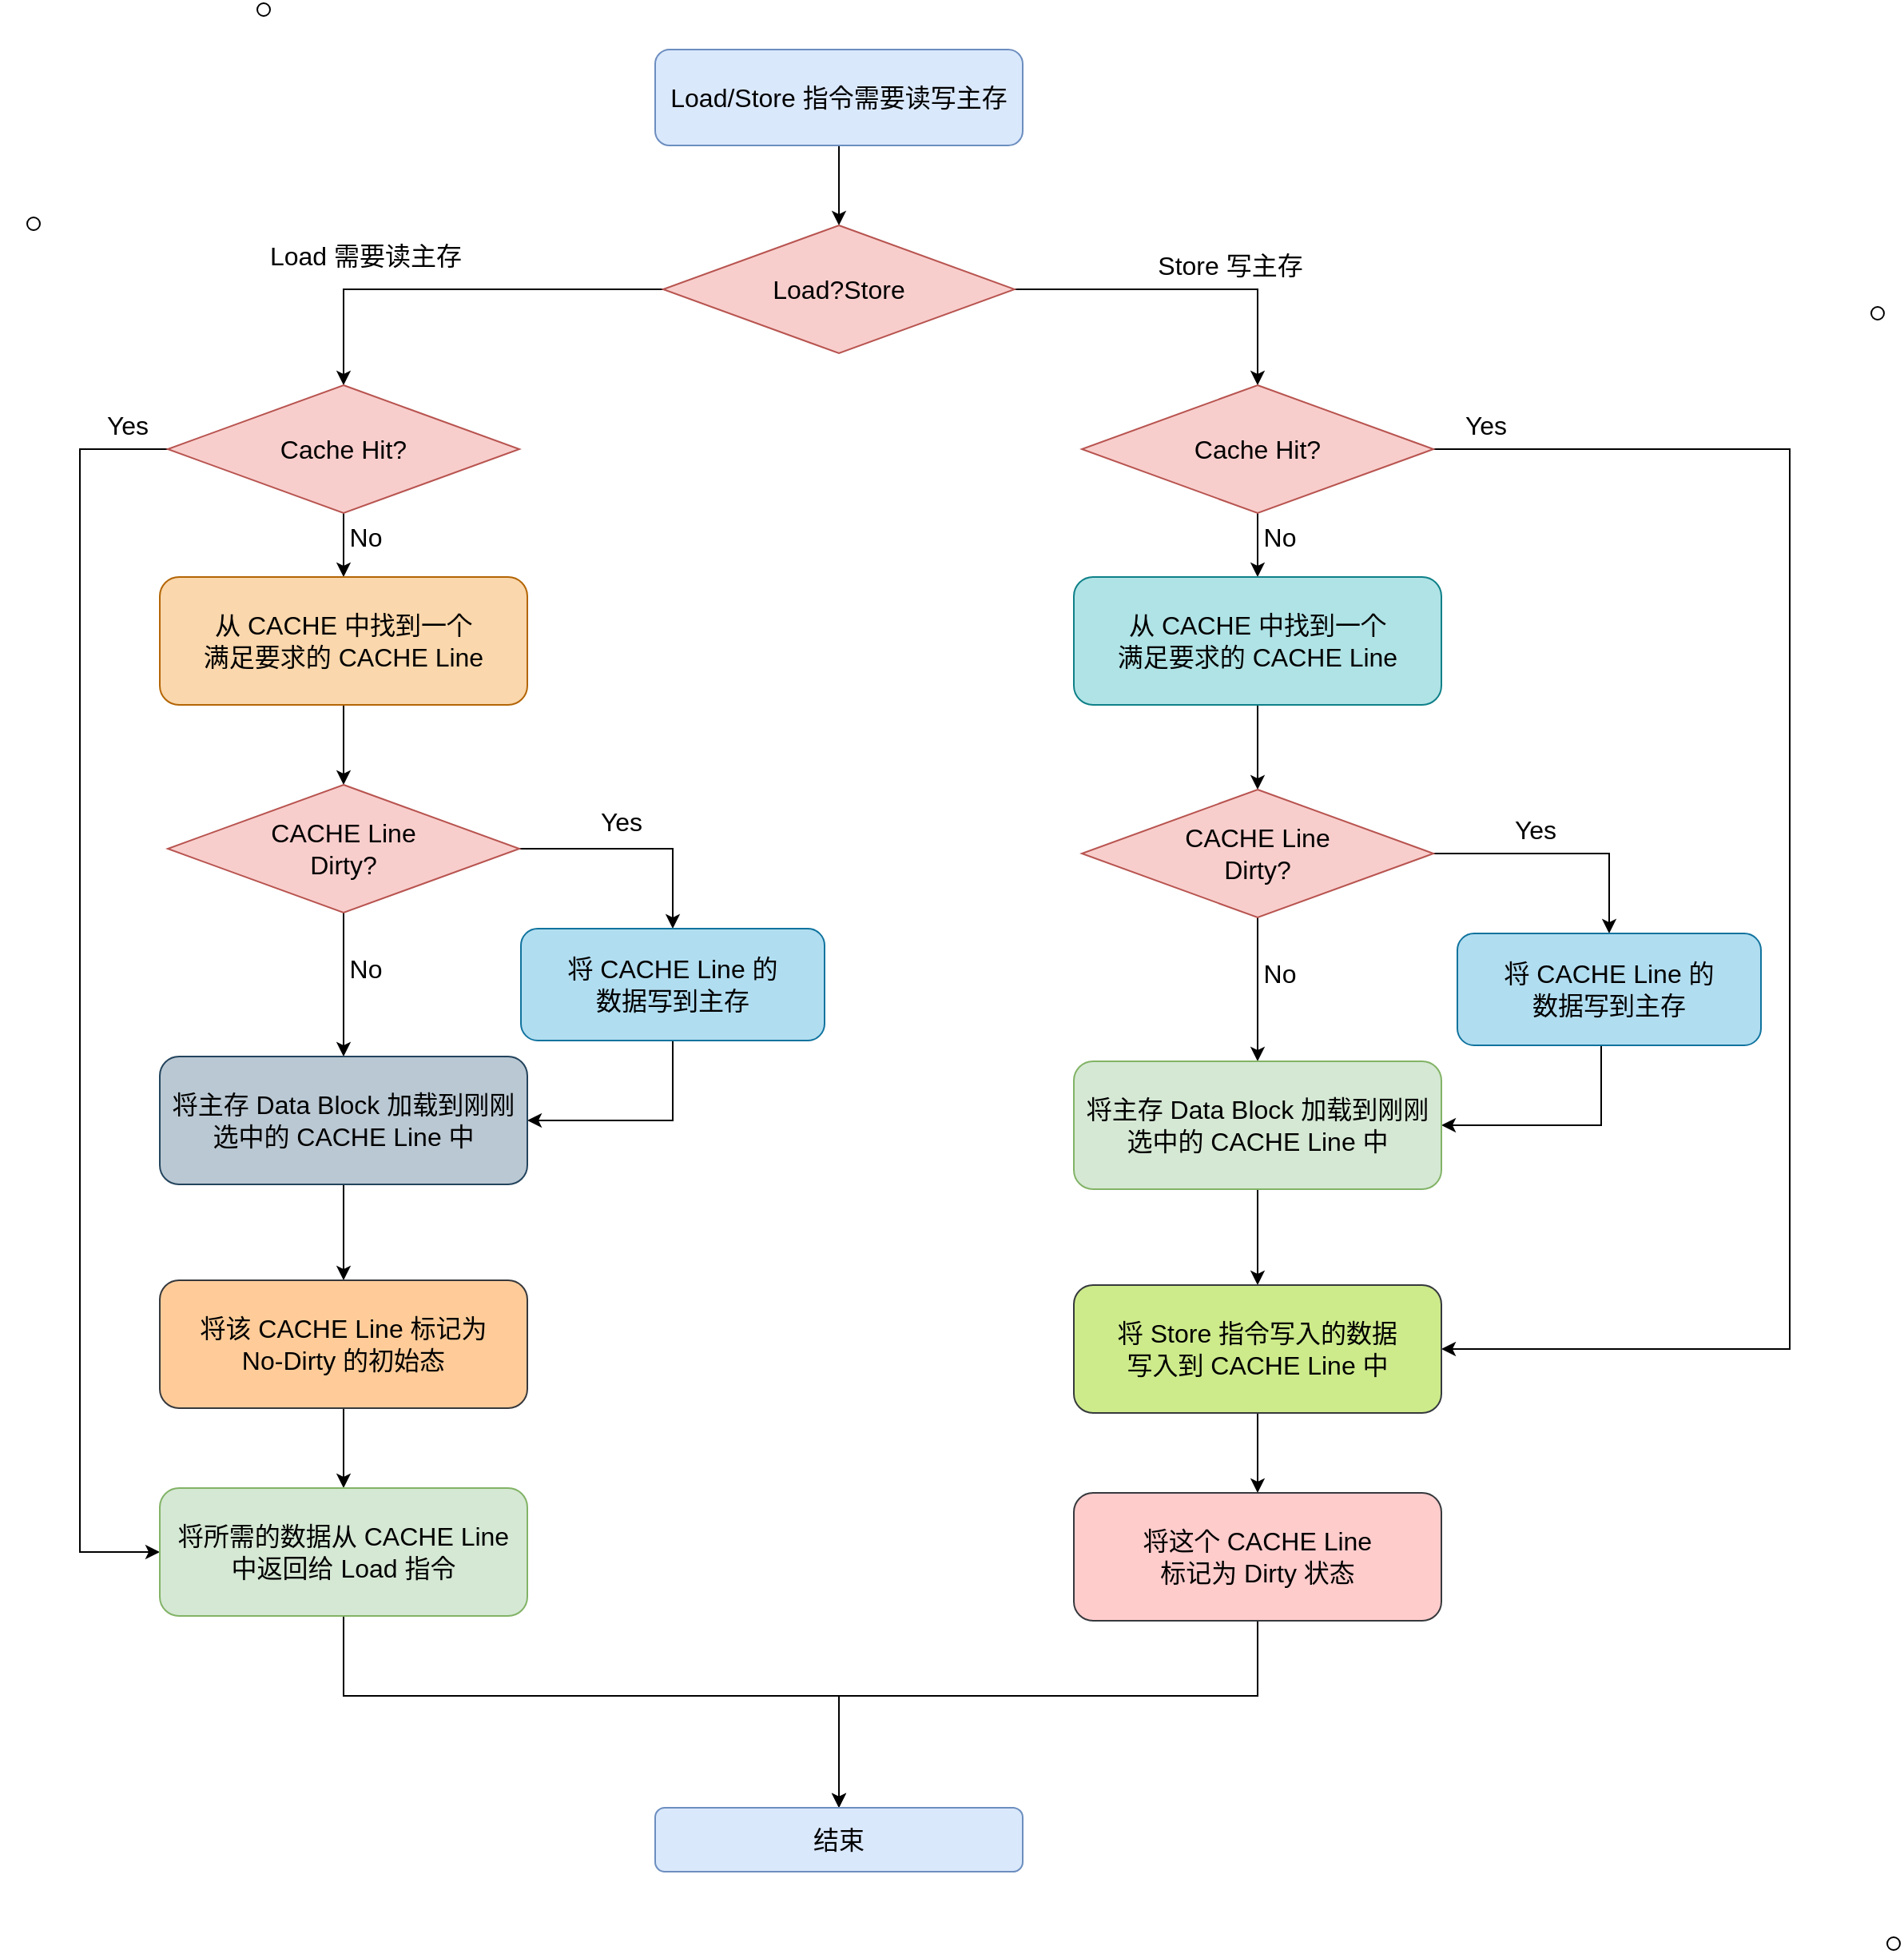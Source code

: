 <mxfile version="20.6.1" type="device"><diagram id="_hNgcgbad4vBoJ6B2qDo" name="第 1 页"><mxGraphModel dx="446" dy="1224" grid="1" gridSize="10" guides="1" tooltips="1" connect="1" arrows="1" fold="1" page="1" pageScale="1" pageWidth="850" pageHeight="1100" math="0" shadow="0"><root><mxCell id="0"/><mxCell id="1" parent="0"/><mxCell id="XTSkrlb0nIjDfnno-G7g-4" style="edgeStyle=orthogonalEdgeStyle;rounded=0;orthogonalLoop=1;jettySize=auto;html=1;entryX=0.5;entryY=0;entryDx=0;entryDy=0;fontSize=16;" parent="1" source="XTSkrlb0nIjDfnno-G7g-2" target="XTSkrlb0nIjDfnno-G7g-3" edge="1"><mxGeometry relative="1" as="geometry"/></mxCell><mxCell id="XTSkrlb0nIjDfnno-G7g-2" value="Load/Store 指令需要读写主存" style="rounded=1;whiteSpace=wrap;html=1;fontSize=16;fillColor=#dae8fc;strokeColor=#6c8ebf;" parent="1" vertex="1"><mxGeometry x="1820" y="180" width="230" height="60" as="geometry"/></mxCell><mxCell id="XTSkrlb0nIjDfnno-G7g-6" style="edgeStyle=orthogonalEdgeStyle;rounded=0;orthogonalLoop=1;jettySize=auto;html=1;entryX=0.5;entryY=0;entryDx=0;entryDy=0;fontSize=16;" parent="1" source="XTSkrlb0nIjDfnno-G7g-3" target="XTSkrlb0nIjDfnno-G7g-5" edge="1"><mxGeometry relative="1" as="geometry"/></mxCell><mxCell id="XTSkrlb0nIjDfnno-G7g-18" style="edgeStyle=orthogonalEdgeStyle;rounded=0;orthogonalLoop=1;jettySize=auto;html=1;entryX=0.5;entryY=0;entryDx=0;entryDy=0;fontSize=16;" parent="1" source="XTSkrlb0nIjDfnno-G7g-3" target="XTSkrlb0nIjDfnno-G7g-17" edge="1"><mxGeometry relative="1" as="geometry"/></mxCell><mxCell id="XTSkrlb0nIjDfnno-G7g-3" value="Load?Store" style="rhombus;whiteSpace=wrap;html=1;fontSize=16;fillColor=#f8cecc;strokeColor=#b85450;" parent="1" vertex="1"><mxGeometry x="1825" y="290" width="220" height="80" as="geometry"/></mxCell><mxCell id="XTSkrlb0nIjDfnno-G7g-10" style="edgeStyle=orthogonalEdgeStyle;rounded=0;orthogonalLoop=1;jettySize=auto;html=1;entryX=0.5;entryY=0;entryDx=0;entryDy=0;fontSize=16;" parent="1" source="XTSkrlb0nIjDfnno-G7g-5" target="XTSkrlb0nIjDfnno-G7g-9" edge="1"><mxGeometry relative="1" as="geometry"/></mxCell><mxCell id="jBQAvLCXR4jy7iNAcRXT-4" style="edgeStyle=orthogonalEdgeStyle;rounded=0;orthogonalLoop=1;jettySize=auto;html=1;entryX=0;entryY=0.5;entryDx=0;entryDy=0;fontSize=16;" edge="1" parent="1" source="XTSkrlb0nIjDfnno-G7g-5" target="Gtvk2Wx9gns-y-biZAA--10"><mxGeometry relative="1" as="geometry"><Array as="points"><mxPoint x="1460" y="430"/><mxPoint x="1460" y="1120"/></Array></mxGeometry></mxCell><mxCell id="XTSkrlb0nIjDfnno-G7g-5" value="Cache Hit?" style="rhombus;whiteSpace=wrap;html=1;fontSize=16;fillColor=#f8cecc;strokeColor=#b85450;" parent="1" vertex="1"><mxGeometry x="1515" y="390" width="220" height="80" as="geometry"/></mxCell><mxCell id="XTSkrlb0nIjDfnno-G7g-7" value="Load 需要读主存" style="text;html=1;strokeColor=none;fillColor=none;align=center;verticalAlign=middle;whiteSpace=wrap;rounded=0;fontSize=16;" parent="1" vertex="1"><mxGeometry x="1559" y="294" width="160" height="30" as="geometry"/></mxCell><mxCell id="Gtvk2Wx9gns-y-biZAA--2" style="edgeStyle=orthogonalEdgeStyle;rounded=0;orthogonalLoop=1;jettySize=auto;html=1;entryX=0.5;entryY=0;entryDx=0;entryDy=0;fontSize=16;" parent="1" source="XTSkrlb0nIjDfnno-G7g-9" target="Gtvk2Wx9gns-y-biZAA--1" edge="1"><mxGeometry relative="1" as="geometry"><Array as="points"><mxPoint x="1625" y="610"/><mxPoint x="1625" y="610"/></Array></mxGeometry></mxCell><mxCell id="XTSkrlb0nIjDfnno-G7g-9" value="从 CACHE 中找到一个&lt;br&gt;满足要求的 CACHE Line" style="rounded=1;whiteSpace=wrap;html=1;fontSize=16;fillColor=#fad7ac;strokeColor=#b46504;" parent="1" vertex="1"><mxGeometry x="1510" y="510" width="230" height="80" as="geometry"/></mxCell><mxCell id="Gtvk2Wx9gns-y-biZAA--15" style="edgeStyle=orthogonalEdgeStyle;rounded=0;orthogonalLoop=1;jettySize=auto;html=1;entryX=0.5;entryY=0;entryDx=0;entryDy=0;fontSize=16;" parent="1" source="XTSkrlb0nIjDfnno-G7g-17" target="Gtvk2Wx9gns-y-biZAA--14" edge="1"><mxGeometry relative="1" as="geometry"/></mxCell><mxCell id="Gtvk2Wx9gns-y-biZAA--31" style="edgeStyle=orthogonalEdgeStyle;rounded=0;orthogonalLoop=1;jettySize=auto;html=1;entryX=1;entryY=0.5;entryDx=0;entryDy=0;fontSize=16;" parent="1" source="XTSkrlb0nIjDfnno-G7g-17" target="Gtvk2Wx9gns-y-biZAA--25" edge="1"><mxGeometry relative="1" as="geometry"><Array as="points"><mxPoint x="2530" y="430"/><mxPoint x="2530" y="993"/></Array></mxGeometry></mxCell><mxCell id="XTSkrlb0nIjDfnno-G7g-17" value="Cache Hit?" style="rhombus;whiteSpace=wrap;html=1;fontSize=16;fillColor=#f8cecc;strokeColor=#b85450;" parent="1" vertex="1"><mxGeometry x="2087" y="390" width="220" height="80" as="geometry"/></mxCell><mxCell id="XTSkrlb0nIjDfnno-G7g-19" value="Store 写主存" style="text;html=1;strokeColor=none;fillColor=none;align=center;verticalAlign=middle;whiteSpace=wrap;rounded=0;fontSize=16;" parent="1" vertex="1"><mxGeometry x="2100" y="300" width="160" height="30" as="geometry"/></mxCell><mxCell id="XTSkrlb0nIjDfnno-G7g-28" value="Yes" style="text;html=1;strokeColor=none;fillColor=none;align=center;verticalAlign=middle;whiteSpace=wrap;rounded=0;fontSize=16;" parent="1" vertex="1"><mxGeometry x="2260" y="400" width="160" height="30" as="geometry"/></mxCell><mxCell id="XTSkrlb0nIjDfnno-G7g-29" value="No" style="text;html=1;strokeColor=none;fillColor=none;align=center;verticalAlign=middle;whiteSpace=wrap;rounded=0;fontSize=16;" parent="1" vertex="1"><mxGeometry x="1559" y="470" width="160" height="30" as="geometry"/></mxCell><mxCell id="XTSkrlb0nIjDfnno-G7g-30" value="No" style="text;html=1;strokeColor=none;fillColor=none;align=center;verticalAlign=middle;whiteSpace=wrap;rounded=0;fontSize=16;" parent="1" vertex="1"><mxGeometry x="2131" y="470" width="160" height="30" as="geometry"/></mxCell><mxCell id="Gtvk2Wx9gns-y-biZAA--7" style="edgeStyle=orthogonalEdgeStyle;rounded=0;orthogonalLoop=1;jettySize=auto;html=1;entryX=0.5;entryY=0;entryDx=0;entryDy=0;fontSize=16;" parent="1" source="Gtvk2Wx9gns-y-biZAA--1" target="Gtvk2Wx9gns-y-biZAA--5" edge="1"><mxGeometry relative="1" as="geometry"/></mxCell><mxCell id="Gtvk2Wx9gns-y-biZAA--36" style="edgeStyle=orthogonalEdgeStyle;rounded=0;orthogonalLoop=1;jettySize=auto;html=1;entryX=0.5;entryY=0;entryDx=0;entryDy=0;fontSize=16;" parent="1" source="Gtvk2Wx9gns-y-biZAA--1" target="Gtvk2Wx9gns-y-biZAA--3" edge="1"><mxGeometry relative="1" as="geometry"/></mxCell><mxCell id="Gtvk2Wx9gns-y-biZAA--1" value="CACHE Line&lt;br&gt;Dirty?" style="rhombus;whiteSpace=wrap;html=1;fontSize=16;fillColor=#f8cecc;strokeColor=#b85450;" parent="1" vertex="1"><mxGeometry x="1515" y="640" width="220" height="80" as="geometry"/></mxCell><mxCell id="Gtvk2Wx9gns-y-biZAA--37" style="edgeStyle=orthogonalEdgeStyle;rounded=0;orthogonalLoop=1;jettySize=auto;html=1;entryX=1;entryY=0.5;entryDx=0;entryDy=0;fontSize=16;" parent="1" source="Gtvk2Wx9gns-y-biZAA--3" target="Gtvk2Wx9gns-y-biZAA--5" edge="1"><mxGeometry relative="1" as="geometry"/></mxCell><mxCell id="Gtvk2Wx9gns-y-biZAA--3" value="将 CACHE Line 的&lt;br&gt;数据写到主存" style="rounded=1;whiteSpace=wrap;html=1;fontSize=16;fillColor=#b1ddf0;strokeColor=#10739e;" parent="1" vertex="1"><mxGeometry x="1736" y="730" width="190" height="70" as="geometry"/></mxCell><mxCell id="Gtvk2Wx9gns-y-biZAA--9" style="edgeStyle=orthogonalEdgeStyle;rounded=0;orthogonalLoop=1;jettySize=auto;html=1;entryX=0.5;entryY=0;entryDx=0;entryDy=0;fontSize=16;" parent="1" source="Gtvk2Wx9gns-y-biZAA--5" target="Gtvk2Wx9gns-y-biZAA--8" edge="1"><mxGeometry relative="1" as="geometry"/></mxCell><mxCell id="Gtvk2Wx9gns-y-biZAA--5" value="将主存 Data Block 加载到刚刚选中的 CACHE Line 中" style="rounded=1;whiteSpace=wrap;html=1;fontSize=16;fillColor=#bac8d3;strokeColor=#23445d;" parent="1" vertex="1"><mxGeometry x="1510" y="810" width="230" height="80" as="geometry"/></mxCell><mxCell id="Gtvk2Wx9gns-y-biZAA--11" style="edgeStyle=orthogonalEdgeStyle;rounded=0;orthogonalLoop=1;jettySize=auto;html=1;entryX=0.5;entryY=0;entryDx=0;entryDy=0;fontSize=16;" parent="1" source="Gtvk2Wx9gns-y-biZAA--8" target="Gtvk2Wx9gns-y-biZAA--10" edge="1"><mxGeometry relative="1" as="geometry"/></mxCell><mxCell id="Gtvk2Wx9gns-y-biZAA--8" value="将该 CACHE Line 标记为&lt;br&gt;No-Dirty 的初始态" style="rounded=1;whiteSpace=wrap;html=1;fontSize=16;fillColor=#ffcc99;strokeColor=#36393d;" parent="1" vertex="1"><mxGeometry x="1510" y="950" width="230" height="80" as="geometry"/></mxCell><mxCell id="Gtvk2Wx9gns-y-biZAA--40" style="edgeStyle=orthogonalEdgeStyle;rounded=0;orthogonalLoop=1;jettySize=auto;html=1;entryX=0.5;entryY=0;entryDx=0;entryDy=0;fontSize=16;" parent="1" source="Gtvk2Wx9gns-y-biZAA--10" target="Gtvk2Wx9gns-y-biZAA--34" edge="1"><mxGeometry relative="1" as="geometry"><Array as="points"><mxPoint x="1625" y="1210"/><mxPoint x="1935" y="1210"/></Array></mxGeometry></mxCell><mxCell id="Gtvk2Wx9gns-y-biZAA--10" value="将所需的数据从 CACHE Line &lt;br&gt;中返回给 Load 指令" style="rounded=1;whiteSpace=wrap;html=1;fontSize=16;fillColor=#d5e8d4;strokeColor=#82b366;" parent="1" vertex="1"><mxGeometry x="1510" y="1080" width="230" height="80" as="geometry"/></mxCell><mxCell id="Gtvk2Wx9gns-y-biZAA--12" value="No" style="text;html=1;strokeColor=none;fillColor=none;align=center;verticalAlign=middle;whiteSpace=wrap;rounded=0;fontSize=16;" parent="1" vertex="1"><mxGeometry x="1559" y="740" width="160" height="30" as="geometry"/></mxCell><mxCell id="Gtvk2Wx9gns-y-biZAA--13" value="Yes" style="text;html=1;strokeColor=none;fillColor=none;align=center;verticalAlign=middle;whiteSpace=wrap;rounded=0;fontSize=16;" parent="1" vertex="1"><mxGeometry x="1719" y="648" width="160" height="30" as="geometry"/></mxCell><mxCell id="Gtvk2Wx9gns-y-biZAA--29" style="edgeStyle=orthogonalEdgeStyle;rounded=0;orthogonalLoop=1;jettySize=auto;html=1;entryX=0.5;entryY=0;entryDx=0;entryDy=0;fontSize=16;" parent="1" source="Gtvk2Wx9gns-y-biZAA--14" target="Gtvk2Wx9gns-y-biZAA--19" edge="1"><mxGeometry relative="1" as="geometry"><Array as="points"><mxPoint x="2197" y="590"/></Array></mxGeometry></mxCell><mxCell id="Gtvk2Wx9gns-y-biZAA--14" value="从 CACHE 中找到一个&lt;br&gt;满足要求的 CACHE Line" style="rounded=1;whiteSpace=wrap;html=1;fontSize=16;fillColor=#b0e3e6;strokeColor=#0e8088;" parent="1" vertex="1"><mxGeometry x="2082" y="510" width="230" height="80" as="geometry"/></mxCell><mxCell id="Gtvk2Wx9gns-y-biZAA--17" style="edgeStyle=orthogonalEdgeStyle;rounded=0;orthogonalLoop=1;jettySize=auto;html=1;entryX=0.5;entryY=0;entryDx=0;entryDy=0;fontSize=16;" parent="1" source="Gtvk2Wx9gns-y-biZAA--19" target="Gtvk2Wx9gns-y-biZAA--21" edge="1"><mxGeometry relative="1" as="geometry"><Array as="points"><mxPoint x="2417" y="683"/></Array></mxGeometry></mxCell><mxCell id="Gtvk2Wx9gns-y-biZAA--18" style="edgeStyle=orthogonalEdgeStyle;rounded=0;orthogonalLoop=1;jettySize=auto;html=1;entryX=0.5;entryY=0;entryDx=0;entryDy=0;fontSize=16;" parent="1" source="Gtvk2Wx9gns-y-biZAA--19" target="Gtvk2Wx9gns-y-biZAA--23" edge="1"><mxGeometry relative="1" as="geometry"/></mxCell><mxCell id="Gtvk2Wx9gns-y-biZAA--19" value="CACHE Line&lt;br&gt;Dirty?" style="rhombus;whiteSpace=wrap;html=1;fontSize=16;fillColor=#f8cecc;strokeColor=#b85450;" parent="1" vertex="1"><mxGeometry x="2087" y="643" width="220" height="80" as="geometry"/></mxCell><mxCell id="Gtvk2Wx9gns-y-biZAA--20" style="edgeStyle=orthogonalEdgeStyle;rounded=0;orthogonalLoop=1;jettySize=auto;html=1;entryX=1;entryY=0.5;entryDx=0;entryDy=0;fontSize=16;" parent="1" source="Gtvk2Wx9gns-y-biZAA--21" target="Gtvk2Wx9gns-y-biZAA--23" edge="1"><mxGeometry relative="1" as="geometry"><Array as="points"><mxPoint x="2412" y="853"/></Array></mxGeometry></mxCell><mxCell id="Gtvk2Wx9gns-y-biZAA--21" value="将 CACHE Line 的&lt;br&gt;数据写到主存" style="rounded=1;whiteSpace=wrap;html=1;fontSize=16;fillColor=#b1ddf0;strokeColor=#10739e;" parent="1" vertex="1"><mxGeometry x="2322" y="733" width="190" height="70" as="geometry"/></mxCell><mxCell id="Gtvk2Wx9gns-y-biZAA--22" style="edgeStyle=orthogonalEdgeStyle;rounded=0;orthogonalLoop=1;jettySize=auto;html=1;entryX=0.5;entryY=0;entryDx=0;entryDy=0;fontSize=16;" parent="1" source="Gtvk2Wx9gns-y-biZAA--23" target="Gtvk2Wx9gns-y-biZAA--25" edge="1"><mxGeometry relative="1" as="geometry"/></mxCell><mxCell id="Gtvk2Wx9gns-y-biZAA--23" value="将主存 Data Block 加载到刚刚选中的 CACHE Line 中" style="rounded=1;whiteSpace=wrap;html=1;fontSize=16;fillColor=#d5e8d4;strokeColor=#82b366;" parent="1" vertex="1"><mxGeometry x="2082" y="813" width="230" height="80" as="geometry"/></mxCell><mxCell id="Gtvk2Wx9gns-y-biZAA--24" style="edgeStyle=orthogonalEdgeStyle;rounded=0;orthogonalLoop=1;jettySize=auto;html=1;entryX=0.5;entryY=0;entryDx=0;entryDy=0;fontSize=16;" parent="1" source="Gtvk2Wx9gns-y-biZAA--25" target="Gtvk2Wx9gns-y-biZAA--26" edge="1"><mxGeometry relative="1" as="geometry"/></mxCell><mxCell id="Gtvk2Wx9gns-y-biZAA--25" value="将 Store 指令写入的数据&lt;br&gt;写入到 CACHE Line 中" style="rounded=1;whiteSpace=wrap;html=1;fontSize=16;fillColor=#cdeb8b;strokeColor=#36393d;" parent="1" vertex="1"><mxGeometry x="2082" y="953" width="230" height="80" as="geometry"/></mxCell><mxCell id="Gtvk2Wx9gns-y-biZAA--39" style="edgeStyle=orthogonalEdgeStyle;rounded=0;orthogonalLoop=1;jettySize=auto;html=1;entryX=0.5;entryY=0;entryDx=0;entryDy=0;fontSize=16;" parent="1" source="Gtvk2Wx9gns-y-biZAA--26" target="Gtvk2Wx9gns-y-biZAA--34" edge="1"><mxGeometry relative="1" as="geometry"><Array as="points"><mxPoint x="2197" y="1210"/><mxPoint x="1935" y="1210"/></Array></mxGeometry></mxCell><mxCell id="Gtvk2Wx9gns-y-biZAA--26" value="将这个 CACHE Line &lt;br&gt;标记为 Dirty 状态" style="rounded=1;whiteSpace=wrap;html=1;fontSize=16;fillColor=#ffcccc;strokeColor=#36393d;" parent="1" vertex="1"><mxGeometry x="2082" y="1083" width="230" height="80" as="geometry"/></mxCell><mxCell id="Gtvk2Wx9gns-y-biZAA--27" value="No" style="text;html=1;strokeColor=none;fillColor=none;align=center;verticalAlign=middle;whiteSpace=wrap;rounded=0;fontSize=16;" parent="1" vertex="1"><mxGeometry x="2131" y="743" width="160" height="30" as="geometry"/></mxCell><mxCell id="Gtvk2Wx9gns-y-biZAA--28" value="Yes" style="text;html=1;strokeColor=none;fillColor=none;align=center;verticalAlign=middle;whiteSpace=wrap;rounded=0;fontSize=16;" parent="1" vertex="1"><mxGeometry x="2291" y="653" width="160" height="30" as="geometry"/></mxCell><mxCell id="Gtvk2Wx9gns-y-biZAA--34" value="结束" style="rounded=1;whiteSpace=wrap;html=1;fontSize=16;fillColor=#dae8fc;strokeColor=#6c8ebf;" parent="1" vertex="1"><mxGeometry x="1820" y="1280" width="230" height="40" as="geometry"/></mxCell><mxCell id="Gtvk2Wx9gns-y-biZAA--41" value="" style="verticalLabelPosition=bottom;shadow=0;dashed=0;align=center;html=1;verticalAlign=top;shape=mxgraph.electrical.logic_gates.inverting_contact;fontSize=16;" parent="1" vertex="1"><mxGeometry x="1426" y="284" width="10" height="10" as="geometry"/></mxCell><mxCell id="Gtvk2Wx9gns-y-biZAA--42" value="" style="verticalLabelPosition=bottom;shadow=0;dashed=0;align=center;html=1;verticalAlign=top;shape=mxgraph.electrical.logic_gates.inverting_contact;fontSize=16;" parent="1" vertex="1"><mxGeometry x="2580" y="340" width="10" height="10" as="geometry"/></mxCell><mxCell id="Gtvk2Wx9gns-y-biZAA--43" value="" style="verticalLabelPosition=bottom;shadow=0;dashed=0;align=center;html=1;verticalAlign=top;shape=mxgraph.electrical.logic_gates.inverting_contact;fontSize=16;" parent="1" vertex="1"><mxGeometry x="1570" y="150" width="10" height="10" as="geometry"/></mxCell><mxCell id="Gtvk2Wx9gns-y-biZAA--44" value="" style="verticalLabelPosition=bottom;shadow=0;dashed=0;align=center;html=1;verticalAlign=top;shape=mxgraph.electrical.logic_gates.inverting_contact;fontSize=16;" parent="1" vertex="1"><mxGeometry x="2590" y="1360" width="10" height="10" as="geometry"/></mxCell><mxCell id="jBQAvLCXR4jy7iNAcRXT-5" value="Yes" style="text;html=1;strokeColor=none;fillColor=none;align=center;verticalAlign=middle;whiteSpace=wrap;rounded=0;fontSize=16;" vertex="1" parent="1"><mxGeometry x="1410" y="400" width="160" height="30" as="geometry"/></mxCell></root></mxGraphModel></diagram></mxfile>
